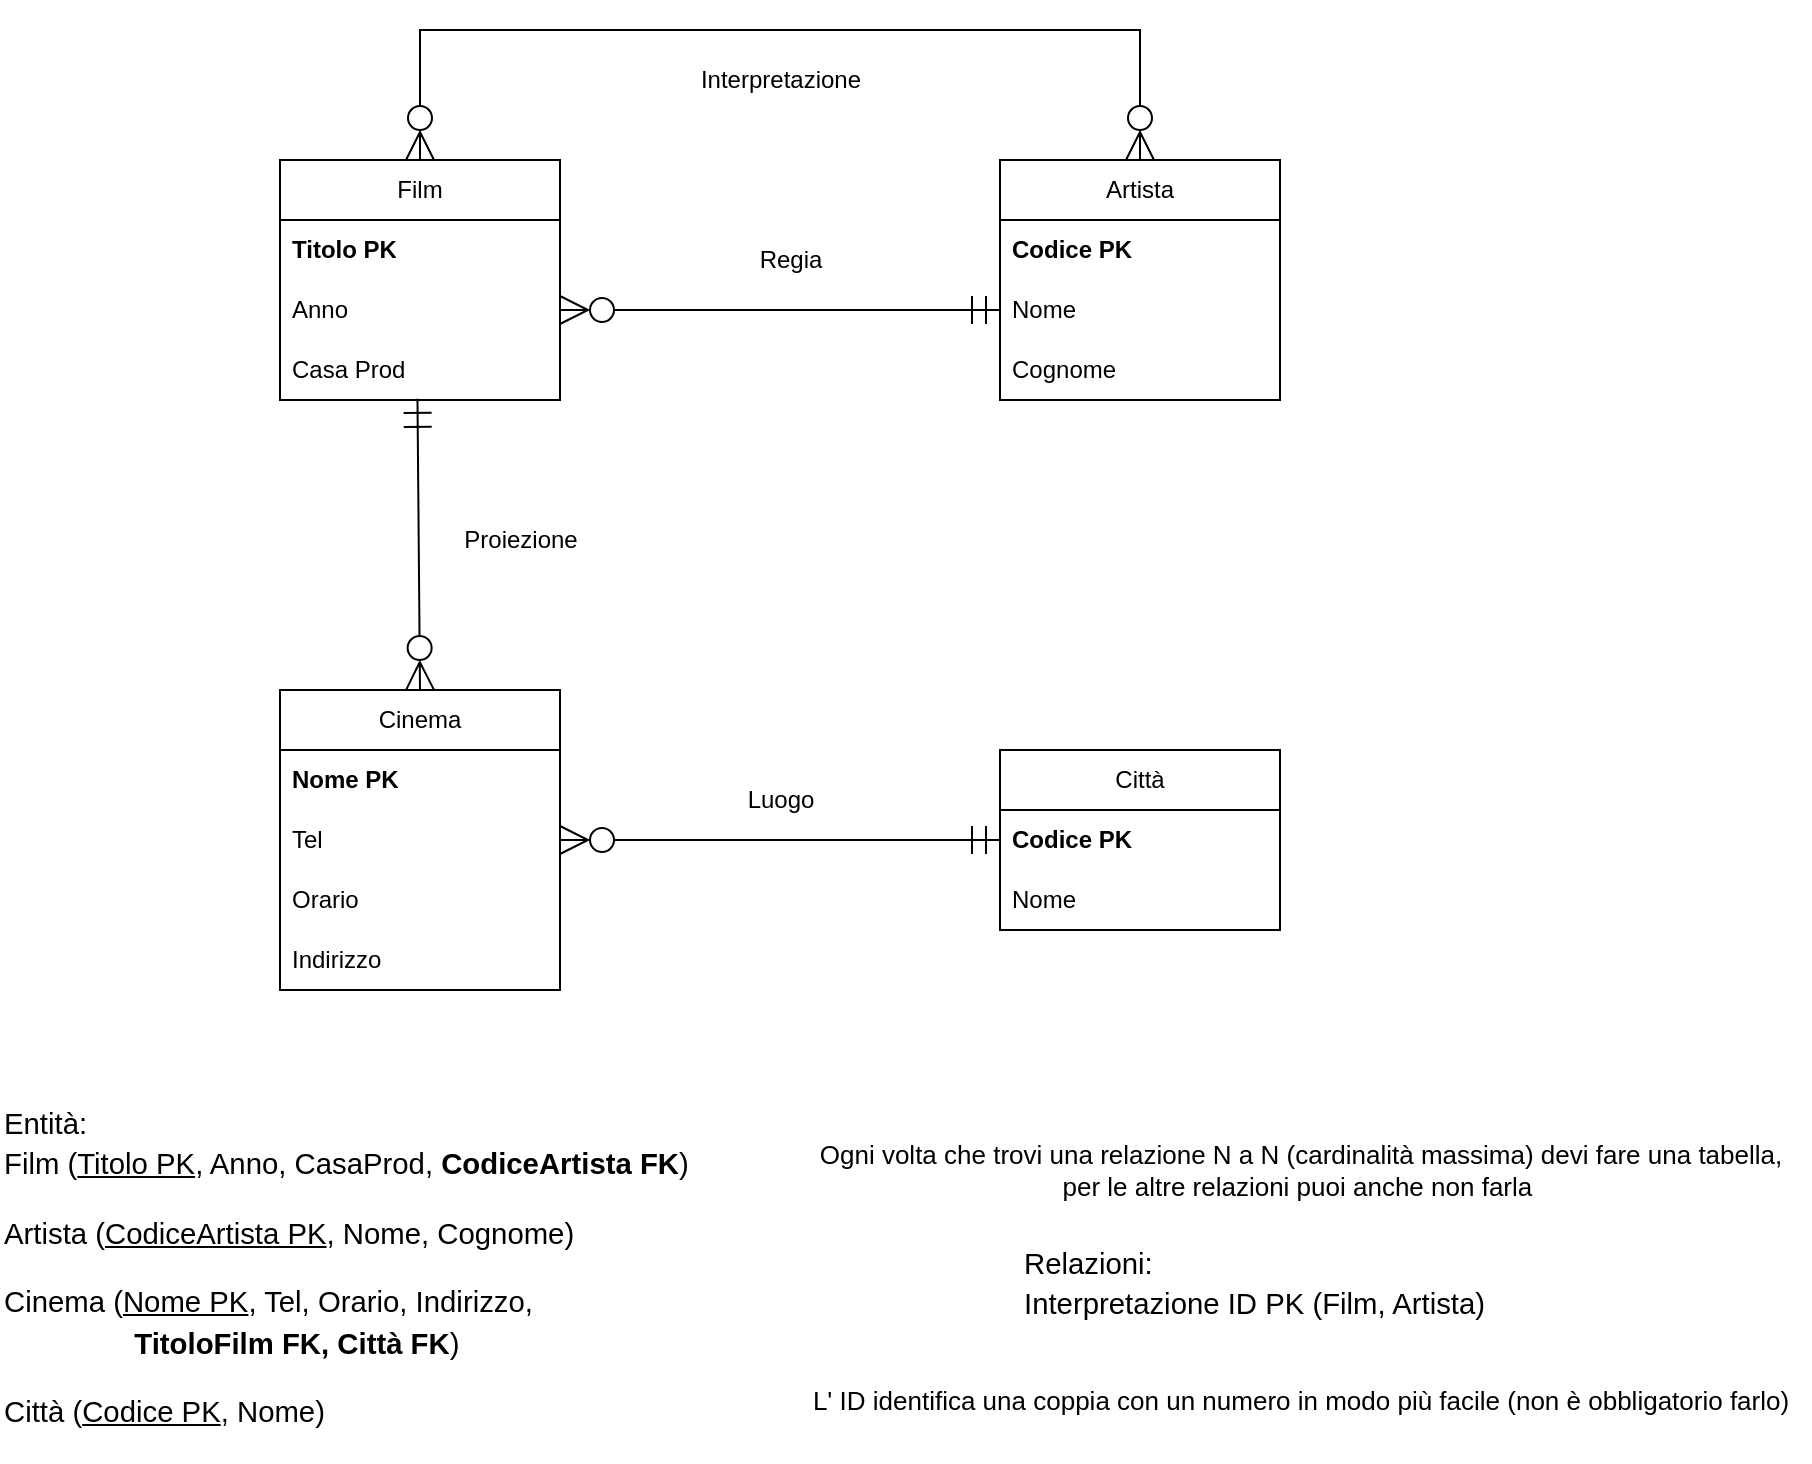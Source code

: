<mxfile version="24.8.6">
  <diagram name="Pagina-1" id="kSSbNQ87wn5KEpR8BXEY">
    <mxGraphModel dx="1050" dy="625" grid="1" gridSize="10" guides="1" tooltips="1" connect="1" arrows="1" fold="1" page="1" pageScale="1" pageWidth="2339" pageHeight="3300" math="0" shadow="0">
      <root>
        <mxCell id="0" />
        <mxCell id="1" parent="0" />
        <mxCell id="0gEY0YFNkFgpbg-Ww85m-1" value="Film" style="swimlane;fontStyle=0;childLayout=stackLayout;horizontal=1;startSize=30;horizontalStack=0;resizeParent=1;resizeParentMax=0;resizeLast=0;collapsible=1;marginBottom=0;whiteSpace=wrap;html=1;" parent="1" vertex="1">
          <mxGeometry x="350" y="225" width="140" height="120" as="geometry" />
        </mxCell>
        <mxCell id="0gEY0YFNkFgpbg-Ww85m-2" value="&lt;b&gt;Titolo PK&lt;/b&gt;" style="text;strokeColor=none;fillColor=none;align=left;verticalAlign=middle;spacingLeft=4;spacingRight=4;overflow=hidden;points=[[0,0.5],[1,0.5]];portConstraint=eastwest;rotatable=0;whiteSpace=wrap;html=1;" parent="0gEY0YFNkFgpbg-Ww85m-1" vertex="1">
          <mxGeometry y="30" width="140" height="30" as="geometry" />
        </mxCell>
        <mxCell id="0gEY0YFNkFgpbg-Ww85m-3" value="Anno" style="text;strokeColor=none;fillColor=none;align=left;verticalAlign=middle;spacingLeft=4;spacingRight=4;overflow=hidden;points=[[0,0.5],[1,0.5]];portConstraint=eastwest;rotatable=0;whiteSpace=wrap;html=1;" parent="0gEY0YFNkFgpbg-Ww85m-1" vertex="1">
          <mxGeometry y="60" width="140" height="30" as="geometry" />
        </mxCell>
        <mxCell id="0gEY0YFNkFgpbg-Ww85m-4" value="Casa Prod" style="text;strokeColor=none;fillColor=none;align=left;verticalAlign=middle;spacingLeft=4;spacingRight=4;overflow=hidden;points=[[0,0.5],[1,0.5]];portConstraint=eastwest;rotatable=0;whiteSpace=wrap;html=1;" parent="0gEY0YFNkFgpbg-Ww85m-1" vertex="1">
          <mxGeometry y="90" width="140" height="30" as="geometry" />
        </mxCell>
        <mxCell id="0gEY0YFNkFgpbg-Ww85m-5" value="Artista" style="swimlane;fontStyle=0;childLayout=stackLayout;horizontal=1;startSize=30;horizontalStack=0;resizeParent=1;resizeParentMax=0;resizeLast=0;collapsible=1;marginBottom=0;whiteSpace=wrap;html=1;" parent="1" vertex="1">
          <mxGeometry x="710" y="225" width="140" height="120" as="geometry" />
        </mxCell>
        <mxCell id="0gEY0YFNkFgpbg-Ww85m-6" value="&lt;b&gt;Codice PK&lt;/b&gt;" style="text;strokeColor=none;fillColor=none;align=left;verticalAlign=middle;spacingLeft=4;spacingRight=4;overflow=hidden;points=[[0,0.5],[1,0.5]];portConstraint=eastwest;rotatable=0;whiteSpace=wrap;html=1;" parent="0gEY0YFNkFgpbg-Ww85m-5" vertex="1">
          <mxGeometry y="30" width="140" height="30" as="geometry" />
        </mxCell>
        <mxCell id="0gEY0YFNkFgpbg-Ww85m-7" value="Nome" style="text;strokeColor=none;fillColor=none;align=left;verticalAlign=middle;spacingLeft=4;spacingRight=4;overflow=hidden;points=[[0,0.5],[1,0.5]];portConstraint=eastwest;rotatable=0;whiteSpace=wrap;html=1;" parent="0gEY0YFNkFgpbg-Ww85m-5" vertex="1">
          <mxGeometry y="60" width="140" height="30" as="geometry" />
        </mxCell>
        <mxCell id="0gEY0YFNkFgpbg-Ww85m-8" value="Cognome" style="text;strokeColor=none;fillColor=none;align=left;verticalAlign=middle;spacingLeft=4;spacingRight=4;overflow=hidden;points=[[0,0.5],[1,0.5]];portConstraint=eastwest;rotatable=0;whiteSpace=wrap;html=1;" parent="0gEY0YFNkFgpbg-Ww85m-5" vertex="1">
          <mxGeometry y="90" width="140" height="30" as="geometry" />
        </mxCell>
        <mxCell id="0gEY0YFNkFgpbg-Ww85m-9" value="Cinema" style="swimlane;fontStyle=0;childLayout=stackLayout;horizontal=1;startSize=30;horizontalStack=0;resizeParent=1;resizeParentMax=0;resizeLast=0;collapsible=1;marginBottom=0;whiteSpace=wrap;html=1;" parent="1" vertex="1">
          <mxGeometry x="350" y="490" width="140" height="150" as="geometry" />
        </mxCell>
        <mxCell id="0gEY0YFNkFgpbg-Ww85m-10" value="&lt;b&gt;Nome PK&lt;/b&gt;" style="text;strokeColor=none;fillColor=none;align=left;verticalAlign=middle;spacingLeft=4;spacingRight=4;overflow=hidden;points=[[0,0.5],[1,0.5]];portConstraint=eastwest;rotatable=0;whiteSpace=wrap;html=1;" parent="0gEY0YFNkFgpbg-Ww85m-9" vertex="1">
          <mxGeometry y="30" width="140" height="30" as="geometry" />
        </mxCell>
        <mxCell id="0gEY0YFNkFgpbg-Ww85m-11" value="Tel" style="text;strokeColor=none;fillColor=none;align=left;verticalAlign=middle;spacingLeft=4;spacingRight=4;overflow=hidden;points=[[0,0.5],[1,0.5]];portConstraint=eastwest;rotatable=0;whiteSpace=wrap;html=1;" parent="0gEY0YFNkFgpbg-Ww85m-9" vertex="1">
          <mxGeometry y="60" width="140" height="30" as="geometry" />
        </mxCell>
        <mxCell id="0gEY0YFNkFgpbg-Ww85m-12" value="Orario" style="text;strokeColor=none;fillColor=none;align=left;verticalAlign=middle;spacingLeft=4;spacingRight=4;overflow=hidden;points=[[0,0.5],[1,0.5]];portConstraint=eastwest;rotatable=0;whiteSpace=wrap;html=1;" parent="0gEY0YFNkFgpbg-Ww85m-9" vertex="1">
          <mxGeometry y="90" width="140" height="30" as="geometry" />
        </mxCell>
        <mxCell id="0gEY0YFNkFgpbg-Ww85m-17" value="Indirizzo" style="text;strokeColor=none;fillColor=none;align=left;verticalAlign=middle;spacingLeft=4;spacingRight=4;overflow=hidden;points=[[0,0.5],[1,0.5]];portConstraint=eastwest;rotatable=0;whiteSpace=wrap;html=1;" parent="0gEY0YFNkFgpbg-Ww85m-9" vertex="1">
          <mxGeometry y="120" width="140" height="30" as="geometry" />
        </mxCell>
        <mxCell id="0gEY0YFNkFgpbg-Ww85m-19" value="Città" style="swimlane;fontStyle=0;childLayout=stackLayout;horizontal=1;startSize=30;horizontalStack=0;resizeParent=1;resizeParentMax=0;resizeLast=0;collapsible=1;marginBottom=0;whiteSpace=wrap;html=1;" parent="1" vertex="1">
          <mxGeometry x="710" y="520" width="140" height="90" as="geometry" />
        </mxCell>
        <mxCell id="0gEY0YFNkFgpbg-Ww85m-20" value="&lt;b&gt;Codice PK&lt;/b&gt;" style="text;strokeColor=none;fillColor=none;align=left;verticalAlign=middle;spacingLeft=4;spacingRight=4;overflow=hidden;points=[[0,0.5],[1,0.5]];portConstraint=eastwest;rotatable=0;whiteSpace=wrap;html=1;" parent="0gEY0YFNkFgpbg-Ww85m-19" vertex="1">
          <mxGeometry y="30" width="140" height="30" as="geometry" />
        </mxCell>
        <mxCell id="0gEY0YFNkFgpbg-Ww85m-21" value="Nome" style="text;strokeColor=none;fillColor=none;align=left;verticalAlign=middle;spacingLeft=4;spacingRight=4;overflow=hidden;points=[[0,0.5],[1,0.5]];portConstraint=eastwest;rotatable=0;whiteSpace=wrap;html=1;" parent="0gEY0YFNkFgpbg-Ww85m-19" vertex="1">
          <mxGeometry y="60" width="140" height="30" as="geometry" />
        </mxCell>
        <mxCell id="0gEY0YFNkFgpbg-Ww85m-23" value="&lt;span style=&quot;&quot; id=&quot;docs-internal-guid-f823f349-7fff-232e-2e69-2a5e14d6aef4&quot;&gt;&lt;p dir=&quot;ltr&quot; style=&quot;font-weight: normal; line-height: 1.38; margin-top: 0pt; margin-bottom: 0pt;&quot;&gt;&lt;span style=&quot;font-size:11pt;font-family:Arial,sans-serif;color:#000000;background-color:transparent;font-weight:400;font-style:normal;font-variant:normal;text-decoration:none;vertical-align:baseline;white-space:pre;white-space:pre-wrap;&quot;&gt;Entità:&lt;/span&gt;&lt;/p&gt;&lt;p dir=&quot;ltr&quot; style=&quot;font-weight: normal; line-height: 1.38; margin-top: 0pt; margin-bottom: 0pt;&quot;&gt;&lt;span style=&quot;font-size:11pt;font-family:Arial,sans-serif;color:#000000;background-color:transparent;font-weight:400;font-style:normal;font-variant:normal;text-decoration:none;vertical-align:baseline;white-space:pre;white-space:pre-wrap;&quot;&gt;Film (&lt;/span&gt;&lt;span style=&quot;font-size:11pt;font-family:Arial,sans-serif;color:#000000;background-color:transparent;font-weight:400;font-style:normal;font-variant:normal;text-decoration:underline;-webkit-text-decoration-skip:none;text-decoration-skip-ink:none;vertical-align:baseline;white-space:pre;white-space:pre-wrap;&quot;&gt;Titolo PK&lt;/span&gt;&lt;span style=&quot;font-size:11pt;font-family:Arial,sans-serif;color:#000000;background-color:transparent;font-weight:400;font-style:normal;font-variant:normal;text-decoration:none;vertical-align:baseline;white-space:pre;white-space:pre-wrap;&quot;&gt;, Anno, CasaProd, &lt;/span&gt;&lt;span style=&quot;font-size:11pt;font-family:Arial,sans-serif;color:#000000;background-color:transparent;font-weight:700;font-style:normal;font-variant:normal;text-decoration:none;vertical-align:baseline;white-space:pre;white-space:pre-wrap;&quot;&gt;CodiceArtista FK&lt;/span&gt;&lt;span style=&quot;font-size:11pt;font-family:Arial,sans-serif;color:#000000;background-color:transparent;font-weight:400;font-style:normal;font-variant:normal;text-decoration:none;vertical-align:baseline;white-space:pre;white-space:pre-wrap;&quot;&gt;)&lt;/span&gt;&lt;/p&gt;&lt;br&gt;&lt;p dir=&quot;ltr&quot; style=&quot;font-weight: normal; line-height: 1.38; margin-top: 0pt; margin-bottom: 0pt;&quot;&gt;&lt;span style=&quot;font-size:11pt;font-family:Arial,sans-serif;color:#000000;background-color:transparent;font-weight:400;font-style:normal;font-variant:normal;text-decoration:none;vertical-align:baseline;white-space:pre;white-space:pre-wrap;&quot;&gt;Artista (&lt;/span&gt;&lt;span style=&quot;font-size:11pt;font-family:Arial,sans-serif;color:#000000;background-color:transparent;font-weight:400;font-style:normal;font-variant:normal;text-decoration:underline;-webkit-text-decoration-skip:none;text-decoration-skip-ink:none;vertical-align:baseline;white-space:pre;white-space:pre-wrap;&quot;&gt;CodiceArtista PK&lt;/span&gt;&lt;span style=&quot;font-size:11pt;font-family:Arial,sans-serif;color:#000000;background-color:transparent;font-weight:400;font-style:normal;font-variant:normal;text-decoration:none;vertical-align:baseline;white-space:pre;white-space:pre-wrap;&quot;&gt;, Nome, Cognome)&lt;/span&gt;&lt;/p&gt;&lt;br&gt;&lt;p dir=&quot;ltr&quot; style=&quot;line-height: 1.38; margin-top: 0pt; margin-bottom: 0pt;&quot;&gt;&lt;span style=&quot;font-weight: 400; font-size: 11pt; font-family: Arial, sans-serif; color: rgb(0, 0, 0); background-color: transparent; font-style: normal; font-variant: normal; text-decoration: none; vertical-align: baseline; white-space: pre-wrap;&quot;&gt;Cinema (&lt;/span&gt;&lt;span style=&quot;font-weight: 400; font-size: 11pt; font-family: Arial, sans-serif; color: rgb(0, 0, 0); background-color: transparent; font-style: normal; font-variant: normal; text-decoration: underline; text-decoration-skip-ink: none; vertical-align: baseline; white-space: pre-wrap;&quot;&gt;Nome PK&lt;/span&gt;&lt;span style=&quot;font-weight: 400; font-size: 11pt; font-family: Arial, sans-serif; color: rgb(0, 0, 0); background-color: transparent; font-style: normal; font-variant: normal; text-decoration: none; vertical-align: baseline; white-space: pre-wrap;&quot;&gt;, Tel, Orario, Indirizzo, &lt;/span&gt;&lt;/p&gt;&lt;p dir=&quot;ltr&quot; style=&quot;line-height: 1.38; margin-top: 0pt; margin-bottom: 0pt;&quot;&gt;&lt;b&gt;&lt;span style=&quot;font-size: 11pt; font-family: Arial, sans-serif; color: rgb(0, 0, 0); background-color: transparent; font-style: normal; font-variant: normal; text-decoration: none; vertical-align: baseline; white-space: pre-wrap;&quot;&gt;&lt;span style=&quot;white-space: pre;&quot;&gt;&#x9;&lt;/span&gt;&lt;span style=&quot;white-space: pre;&quot;&gt;&#x9;&lt;/span&gt;Titolo&lt;/span&gt;&lt;span style=&quot;font-size: 11pt; font-family: Arial, sans-serif; color: rgb(0, 0, 0); background-color: transparent; font-style: normal; font-variant: normal; text-decoration: none; vertical-align: baseline; white-space: pre-wrap;&quot;&gt;Film FK, Città FK&lt;/span&gt;&lt;/b&gt;&lt;span style=&quot;font-weight: 400; font-size: 11pt; font-family: Arial, sans-serif; color: rgb(0, 0, 0); background-color: transparent; font-style: normal; font-variant: normal; text-decoration: none; vertical-align: baseline; white-space: pre-wrap;&quot;&gt;)&lt;/span&gt;&lt;/p&gt;&lt;br&gt;&lt;p dir=&quot;ltr&quot; style=&quot;font-weight: normal; line-height: 1.38; margin-top: 0pt; margin-bottom: 0pt;&quot;&gt;&lt;span style=&quot;font-size:11pt;font-family:Arial,sans-serif;color:#000000;background-color:transparent;font-weight:400;font-style:normal;font-variant:normal;text-decoration:none;vertical-align:baseline;white-space:pre;white-space:pre-wrap;&quot;&gt;Città (&lt;/span&gt;&lt;span style=&quot;font-size:11pt;font-family:Arial,sans-serif;color:#000000;background-color:transparent;font-weight:400;font-style:normal;font-variant:normal;text-decoration:underline;-webkit-text-decoration-skip:none;text-decoration-skip-ink:none;vertical-align:baseline;white-space:pre;white-space:pre-wrap;&quot;&gt;Codice PK&lt;/span&gt;&lt;span style=&quot;font-size:11pt;font-family:Arial,sans-serif;color:#000000;background-color:transparent;font-weight:400;font-style:normal;font-variant:normal;text-decoration:none;vertical-align:baseline;white-space:pre;white-space:pre-wrap;&quot;&gt;, Nome)&lt;/span&gt;&lt;/p&gt;&lt;br&gt;&lt;/span&gt;" style="text;whiteSpace=wrap;html=1;" parent="1" vertex="1">
          <mxGeometry x="210" y="690" width="380" height="160" as="geometry" />
        </mxCell>
        <mxCell id="0gEY0YFNkFgpbg-Ww85m-24" value="" style="endArrow=ERmandOne;html=1;rounded=0;exitX=0.5;exitY=0;exitDx=0;exitDy=0;entryX=0.491;entryY=0.98;entryDx=0;entryDy=0;entryPerimeter=0;endFill=0;endSize=12;startSize=12;startArrow=ERzeroToMany;startFill=0;" parent="1" source="0gEY0YFNkFgpbg-Ww85m-9" target="0gEY0YFNkFgpbg-Ww85m-4" edge="1">
          <mxGeometry width="50" height="50" relative="1" as="geometry">
            <mxPoint x="570" y="530" as="sourcePoint" />
            <mxPoint x="417" y="360" as="targetPoint" />
          </mxGeometry>
        </mxCell>
        <mxCell id="0gEY0YFNkFgpbg-Ww85m-25" value="" style="endArrow=ERmandOne;html=1;rounded=0;exitX=1;exitY=0.5;exitDx=0;exitDy=0;entryX=0;entryY=0.5;entryDx=0;entryDy=0;startArrow=ERzeroToMany;startFill=0;endFill=0;endSize=12;startSize=12;" parent="1" source="0gEY0YFNkFgpbg-Ww85m-3" target="0gEY0YFNkFgpbg-Ww85m-7" edge="1">
          <mxGeometry width="50" height="50" relative="1" as="geometry">
            <mxPoint x="580" y="460" as="sourcePoint" />
            <mxPoint x="630" y="410" as="targetPoint" />
          </mxGeometry>
        </mxCell>
        <mxCell id="0gEY0YFNkFgpbg-Ww85m-26" value="" style="endArrow=ERzeroToMany;html=1;rounded=0;exitX=0.5;exitY=0;exitDx=0;exitDy=0;entryX=0.5;entryY=0;entryDx=0;entryDy=0;startArrow=ERzeroToMany;startFill=0;endFill=0;endSize=12;startSize=12;" parent="1" source="0gEY0YFNkFgpbg-Ww85m-1" target="0gEY0YFNkFgpbg-Ww85m-5" edge="1">
          <mxGeometry width="50" height="50" relative="1" as="geometry">
            <mxPoint x="580" y="460" as="sourcePoint" />
            <mxPoint x="630" y="410" as="targetPoint" />
            <Array as="points">
              <mxPoint x="420" y="160" />
              <mxPoint x="600" y="160" />
              <mxPoint x="780" y="160" />
            </Array>
          </mxGeometry>
        </mxCell>
        <mxCell id="0gEY0YFNkFgpbg-Ww85m-27" value="Regia" style="text;html=1;align=center;verticalAlign=middle;resizable=0;points=[];autosize=1;strokeColor=none;fillColor=none;" parent="1" vertex="1">
          <mxGeometry x="580" y="260" width="50" height="30" as="geometry" />
        </mxCell>
        <mxCell id="0gEY0YFNkFgpbg-Ww85m-28" value="Interpretazione" style="text;html=1;align=center;verticalAlign=middle;resizable=0;points=[];autosize=1;strokeColor=none;fillColor=none;" parent="1" vertex="1">
          <mxGeometry x="550" y="170" width="100" height="30" as="geometry" />
        </mxCell>
        <mxCell id="0gEY0YFNkFgpbg-Ww85m-29" value="Luogo" style="text;html=1;align=center;verticalAlign=middle;resizable=0;points=[];autosize=1;strokeColor=none;fillColor=none;" parent="1" vertex="1">
          <mxGeometry x="570" y="530" width="60" height="30" as="geometry" />
        </mxCell>
        <mxCell id="0gEY0YFNkFgpbg-Ww85m-30" value="Proiezione" style="text;html=1;align=center;verticalAlign=middle;resizable=0;points=[];autosize=1;strokeColor=none;fillColor=none;" parent="1" vertex="1">
          <mxGeometry x="430" y="400" width="80" height="30" as="geometry" />
        </mxCell>
        <mxCell id="0gEY0YFNkFgpbg-Ww85m-31" value="" style="endArrow=ERmandOne;html=1;rounded=0;exitX=1;exitY=0.5;exitDx=0;exitDy=0;entryX=0;entryY=0.5;entryDx=0;entryDy=0;startArrow=ERzeroToMany;startFill=0;endFill=0;endSize=12;startSize=12;" parent="1" source="0gEY0YFNkFgpbg-Ww85m-11" target="0gEY0YFNkFgpbg-Ww85m-20" edge="1">
          <mxGeometry width="50" height="50" relative="1" as="geometry">
            <mxPoint x="580" y="560" as="sourcePoint" />
            <mxPoint x="630" y="510" as="targetPoint" />
          </mxGeometry>
        </mxCell>
        <mxCell id="0gEY0YFNkFgpbg-Ww85m-32" value="&lt;b id=&quot;docs-internal-guid-f823f349-7fff-232e-2e69-2a5e14d6aef4&quot; style=&quot;forced-color-adjust: none; color: rgb(0, 0, 0); font-family: Helvetica; font-size: 12px; font-style: normal; font-variant-ligatures: normal; font-variant-caps: normal; letter-spacing: normal; orphans: 2; text-align: left; text-indent: 0px; text-transform: none; widows: 2; word-spacing: 0px; -webkit-text-stroke-width: 0px; white-space: normal; background-color: rgb(251, 251, 251); text-decoration-thickness: initial; text-decoration-style: initial; text-decoration-color: initial; font-weight: normal;&quot;&gt;&lt;p dir=&quot;ltr&quot; style=&quot;forced-color-adjust: none; line-height: 1.38; margin-top: 0pt; margin-bottom: 0pt;&quot;&gt;&lt;span style=&quot;forced-color-adjust: none; font-size: 11pt; font-family: Arial, sans-serif; color: rgb(0, 0, 0); background-color: transparent; font-weight: 400; font-style: normal; font-variant: normal; text-decoration: none; vertical-align: baseline; white-space: pre-wrap;&quot;&gt;Relazioni:&lt;/span&gt;&lt;/p&gt;&lt;p dir=&quot;ltr&quot; style=&quot;forced-color-adjust: none; line-height: 1.38; margin-top: 0pt; margin-bottom: 0pt;&quot;&gt;&lt;span style=&quot;forced-color-adjust: none; font-size: 11pt; font-family: Arial, sans-serif; color: rgb(0, 0, 0); background-color: transparent; font-weight: 400; font-style: normal; font-variant: normal; text-decoration: none; vertical-align: baseline; white-space: pre-wrap;&quot;&gt;Interpretazione ID PK (&lt;/span&gt;&lt;span style=&quot;forced-color-adjust: none; font-size: 11pt; font-family: Arial, sans-serif; color: rgb(0, 0, 0); background-color: transparent; font-weight: 400; font-style: normal; font-variant: normal; vertical-align: baseline; white-space: pre-wrap;&quot;&gt;Film&lt;/span&gt;&lt;span style=&quot;forced-color-adjust: none; font-size: 11pt; font-family: Arial, sans-serif; color: rgb(0, 0, 0); background-color: transparent; font-weight: 400; font-style: normal; font-variant: normal; text-decoration: none; vertical-align: baseline; white-space: pre-wrap;&quot;&gt;, &lt;/span&gt;&lt;span style=&quot;forced-color-adjust: none; font-size: 11pt; font-family: Arial, sans-serif; color: rgb(0, 0, 0); background-color: transparent; font-weight: 400; font-style: normal; font-variant: normal; vertical-align: baseline; white-space: pre-wrap;&quot;&gt;Artista&lt;/span&gt;&lt;span style=&quot;forced-color-adjust: none; font-size: 11pt; font-family: Arial, sans-serif; color: rgb(0, 0, 0); background-color: transparent; font-weight: 400; font-style: normal; font-variant: normal; text-decoration: none; vertical-align: baseline; white-space: pre-wrap;&quot;&gt;)&lt;/span&gt;&lt;/p&gt;&lt;/b&gt;" style="text;whiteSpace=wrap;html=1;" parent="1" vertex="1">
          <mxGeometry x="720" y="760" width="280" height="50" as="geometry" />
        </mxCell>
        <mxCell id="1duEmFP3TZ2bZNewOHKv-1" value="Ogni volta che trovi una relazione N a N (cardinalità massima) devi fare una tabella,&lt;div style=&quot;font-size: 13px;&quot;&gt;per le altre relazioni puoi anche non farla&amp;nbsp;&lt;/div&gt;" style="text;html=1;align=center;verticalAlign=middle;resizable=0;points=[];autosize=1;strokeColor=none;fillColor=none;strokeWidth=3;fontSize=13;" vertex="1" parent="1">
          <mxGeometry x="610" y="710" width="500" height="40" as="geometry" />
        </mxCell>
        <mxCell id="1duEmFP3TZ2bZNewOHKv-2" value="L&#39; ID identifica una coppia con un numero in modo più facile (non è obbligatorio farlo)" style="text;html=1;align=center;verticalAlign=middle;resizable=0;points=[];autosize=1;strokeColor=none;fillColor=none;fontSize=13;" vertex="1" parent="1">
          <mxGeometry x="605" y="830" width="510" height="30" as="geometry" />
        </mxCell>
      </root>
    </mxGraphModel>
  </diagram>
</mxfile>
